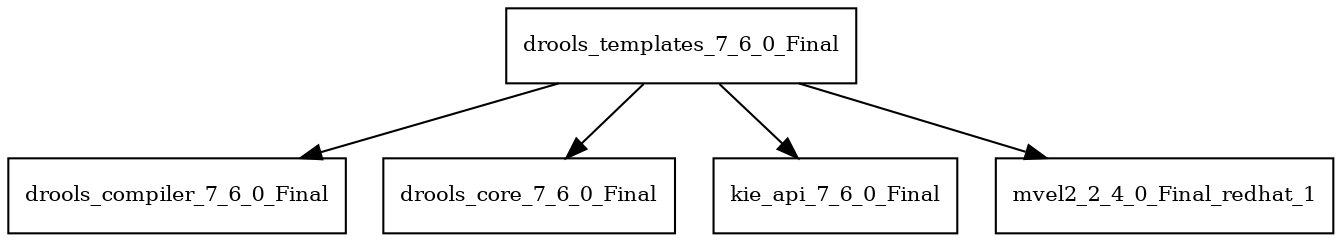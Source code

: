 digraph drools_templates_7_6_0_Final_dependencies {
  node [shape = box, fontsize=10.0];
  drools_templates_7_6_0_Final -> drools_compiler_7_6_0_Final;
  drools_templates_7_6_0_Final -> drools_core_7_6_0_Final;
  drools_templates_7_6_0_Final -> kie_api_7_6_0_Final;
  drools_templates_7_6_0_Final -> mvel2_2_4_0_Final_redhat_1;
}
